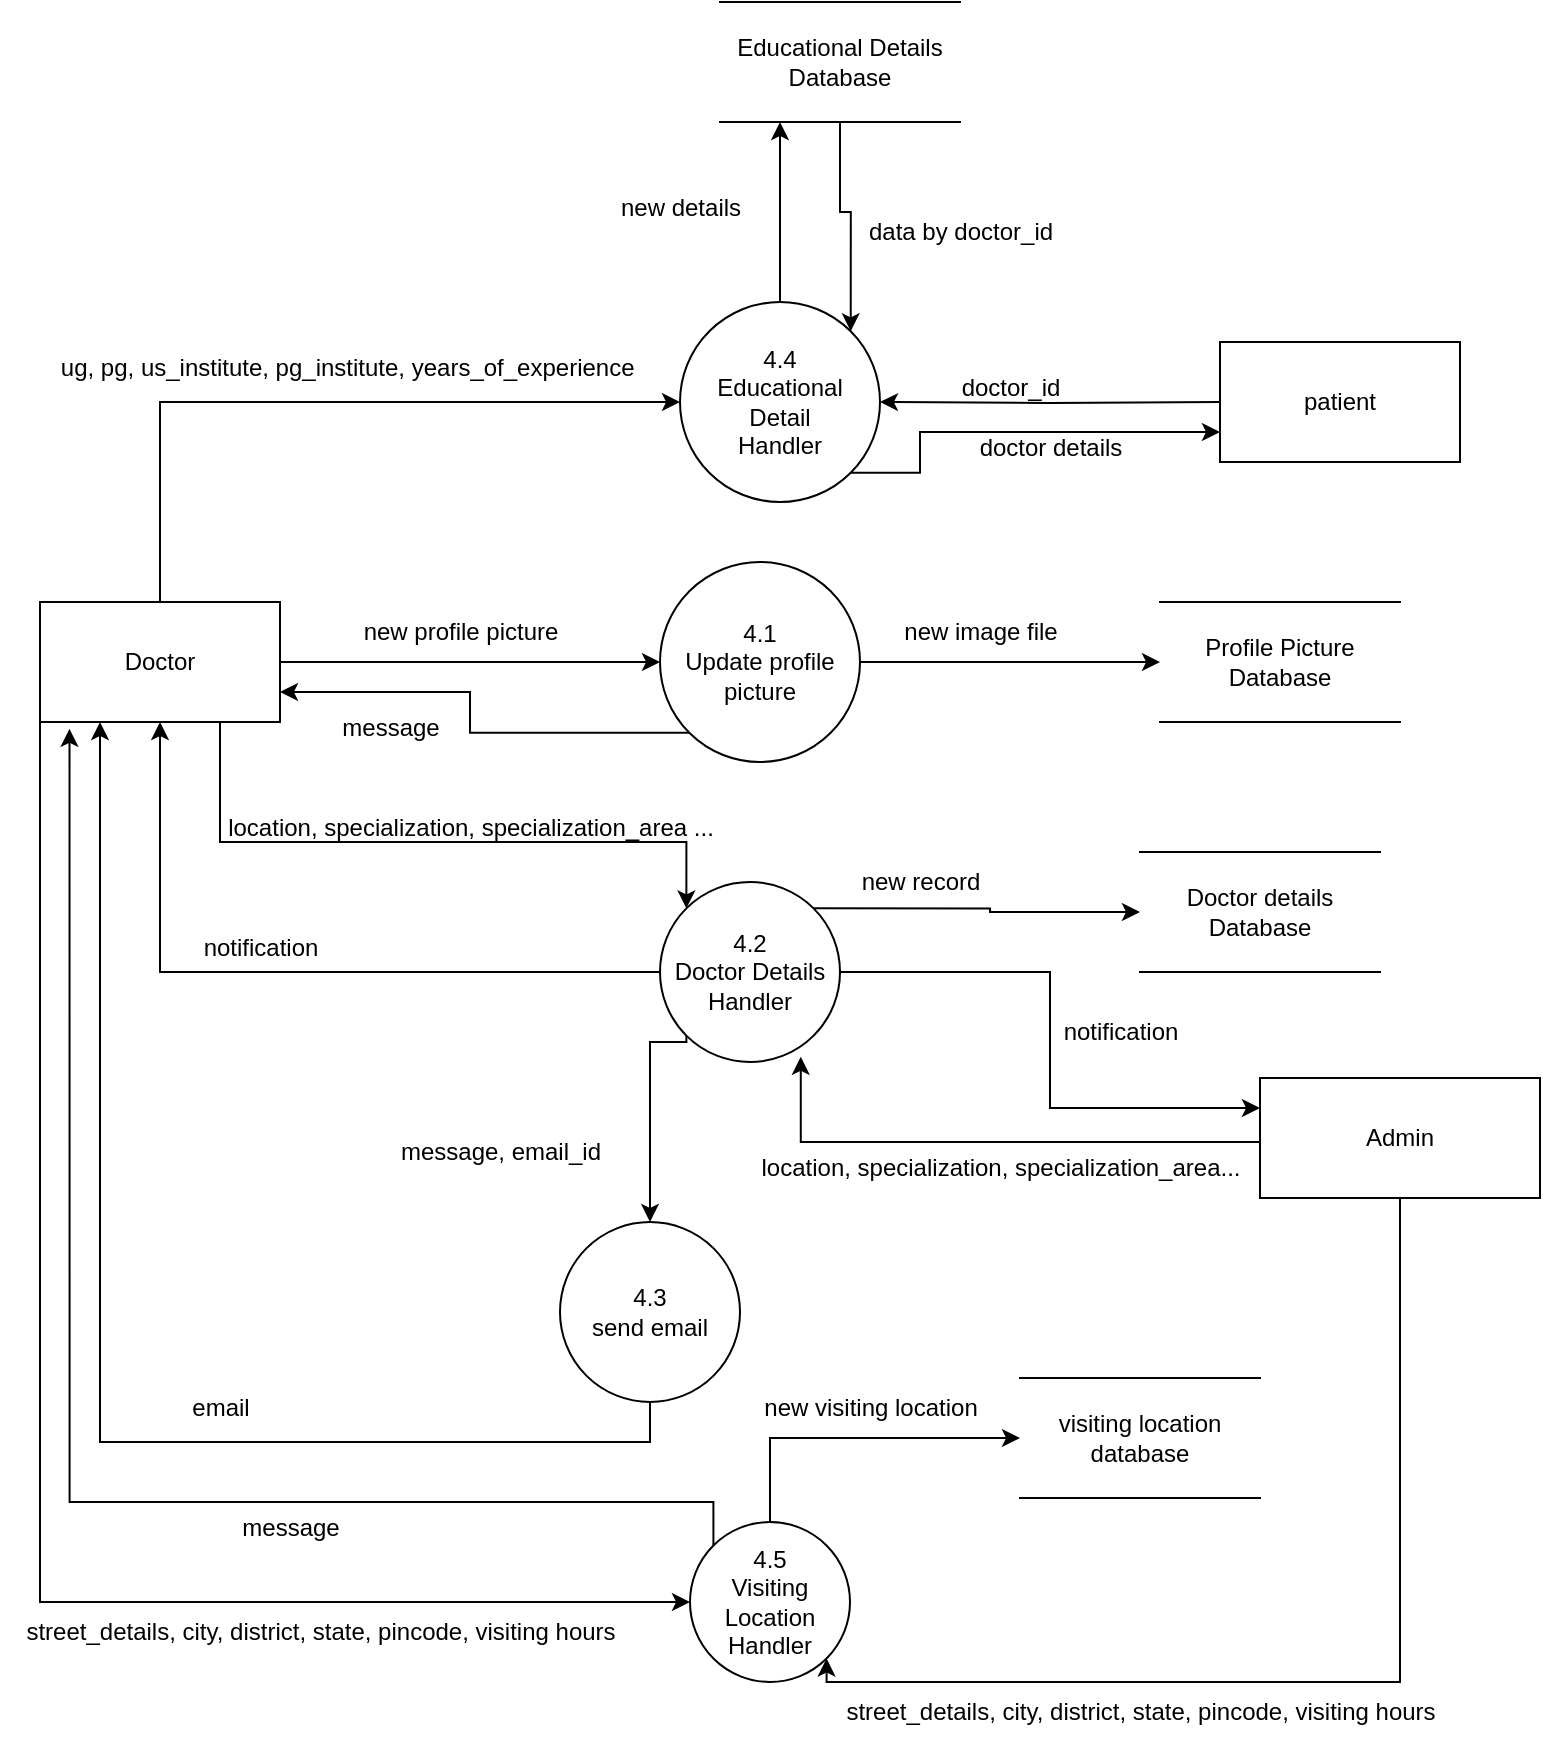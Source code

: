 <mxfile version="21.3.7">
  <diagram name="Page-1" id="Kr5jT5rG0GkvdRAlLRL2">
    <mxGraphModel dx="1290" dy="1677" grid="1" gridSize="10" guides="1" tooltips="1" connect="1" arrows="1" fold="1" page="1" pageScale="1" pageWidth="850" pageHeight="1100" math="0" shadow="0">
      <root>
        <mxCell id="0" />
        <mxCell id="1" parent="0" />
        <mxCell id="YoFFRBzRDRWQe1EzfV0v-7" style="edgeStyle=orthogonalEdgeStyle;rounded=0;orthogonalLoop=1;jettySize=auto;html=1;exitX=1;exitY=0.5;exitDx=0;exitDy=0;entryX=0;entryY=0.5;entryDx=0;entryDy=0;" parent="1" source="YoFFRBzRDRWQe1EzfV0v-1" target="YoFFRBzRDRWQe1EzfV0v-6" edge="1">
          <mxGeometry relative="1" as="geometry" />
        </mxCell>
        <mxCell id="YoFFRBzRDRWQe1EzfV0v-10" style="edgeStyle=orthogonalEdgeStyle;rounded=0;orthogonalLoop=1;jettySize=auto;html=1;exitX=0;exitY=1;exitDx=0;exitDy=0;entryX=1;entryY=0.75;entryDx=0;entryDy=0;" parent="1" source="YoFFRBzRDRWQe1EzfV0v-1" target="YoFFRBzRDRWQe1EzfV0v-3" edge="1">
          <mxGeometry relative="1" as="geometry" />
        </mxCell>
        <mxCell id="YoFFRBzRDRWQe1EzfV0v-1" value="4.1&lt;br&gt;Update profile&lt;br&gt;picture" style="ellipse;whiteSpace=wrap;html=1;aspect=fixed;" parent="1" vertex="1">
          <mxGeometry x="370" y="80" width="100" height="100" as="geometry" />
        </mxCell>
        <mxCell id="YoFFRBzRDRWQe1EzfV0v-4" style="edgeStyle=orthogonalEdgeStyle;rounded=0;orthogonalLoop=1;jettySize=auto;html=1;exitX=1;exitY=0.5;exitDx=0;exitDy=0;entryX=0;entryY=0.5;entryDx=0;entryDy=0;" parent="1" source="YoFFRBzRDRWQe1EzfV0v-3" target="YoFFRBzRDRWQe1EzfV0v-1" edge="1">
          <mxGeometry relative="1" as="geometry" />
        </mxCell>
        <mxCell id="YoFFRBzRDRWQe1EzfV0v-12" style="edgeStyle=orthogonalEdgeStyle;rounded=0;orthogonalLoop=1;jettySize=auto;html=1;exitX=0.75;exitY=1;exitDx=0;exitDy=0;entryX=0;entryY=1;entryDx=0;entryDy=0;" parent="1" source="YoFFRBzRDRWQe1EzfV0v-3" target="YoFFRBzRDRWQe1EzfV0v-9" edge="1">
          <mxGeometry relative="1" as="geometry">
            <Array as="points">
              <mxPoint x="150" y="220" />
              <mxPoint x="383" y="220" />
            </Array>
          </mxGeometry>
        </mxCell>
        <mxCell id="YoFFRBzRDRWQe1EzfV0v-32" style="edgeStyle=orthogonalEdgeStyle;rounded=0;orthogonalLoop=1;jettySize=auto;html=1;exitX=0;exitY=1;exitDx=0;exitDy=0;entryX=0;entryY=0.5;entryDx=0;entryDy=0;" parent="1" source="YoFFRBzRDRWQe1EzfV0v-3" target="YoFFRBzRDRWQe1EzfV0v-31" edge="1">
          <mxGeometry relative="1" as="geometry" />
        </mxCell>
        <mxCell id="YoFFRBzRDRWQe1EzfV0v-51" style="edgeStyle=orthogonalEdgeStyle;rounded=0;orthogonalLoop=1;jettySize=auto;html=1;exitX=0.5;exitY=0;exitDx=0;exitDy=0;entryX=0;entryY=0.5;entryDx=0;entryDy=0;" parent="1" source="YoFFRBzRDRWQe1EzfV0v-3" target="YoFFRBzRDRWQe1EzfV0v-43" edge="1">
          <mxGeometry relative="1" as="geometry" />
        </mxCell>
        <mxCell id="YoFFRBzRDRWQe1EzfV0v-3" value="Doctor" style="rounded=0;whiteSpace=wrap;html=1;" parent="1" vertex="1">
          <mxGeometry x="60" y="100" width="120" height="60" as="geometry" />
        </mxCell>
        <mxCell id="YoFFRBzRDRWQe1EzfV0v-5" value="new profile picture" style="text;html=1;align=center;verticalAlign=middle;resizable=0;points=[];autosize=1;strokeColor=none;fillColor=none;" parent="1" vertex="1">
          <mxGeometry x="210" y="100" width="120" height="30" as="geometry" />
        </mxCell>
        <mxCell id="YoFFRBzRDRWQe1EzfV0v-6" value="Profile Picture Database" style="shape=partialRectangle;whiteSpace=wrap;html=1;left=0;right=0;fillColor=none;" parent="1" vertex="1">
          <mxGeometry x="620" y="100" width="120" height="60" as="geometry" />
        </mxCell>
        <mxCell id="YoFFRBzRDRWQe1EzfV0v-8" value="new image file" style="text;html=1;align=center;verticalAlign=middle;resizable=0;points=[];autosize=1;strokeColor=none;fillColor=none;" parent="1" vertex="1">
          <mxGeometry x="480" y="100" width="100" height="30" as="geometry" />
        </mxCell>
        <mxCell id="YoFFRBzRDRWQe1EzfV0v-15" style="edgeStyle=orthogonalEdgeStyle;rounded=0;orthogonalLoop=1;jettySize=auto;html=1;exitX=0;exitY=0;exitDx=0;exitDy=0;entryX=0;entryY=0.5;entryDx=0;entryDy=0;" parent="1" source="YoFFRBzRDRWQe1EzfV0v-9" target="YoFFRBzRDRWQe1EzfV0v-14" edge="1">
          <mxGeometry relative="1" as="geometry" />
        </mxCell>
        <mxCell id="YoFFRBzRDRWQe1EzfV0v-19" style="edgeStyle=orthogonalEdgeStyle;rounded=0;orthogonalLoop=1;jettySize=auto;html=1;exitX=1;exitY=1;exitDx=0;exitDy=0;entryX=0;entryY=0.5;entryDx=0;entryDy=0;" parent="1" source="YoFFRBzRDRWQe1EzfV0v-9" target="YoFFRBzRDRWQe1EzfV0v-18" edge="1">
          <mxGeometry relative="1" as="geometry">
            <Array as="points">
              <mxPoint x="383" y="320" />
              <mxPoint x="365" y="320" />
            </Array>
          </mxGeometry>
        </mxCell>
        <mxCell id="YoFFRBzRDRWQe1EzfV0v-21" style="edgeStyle=orthogonalEdgeStyle;rounded=0;orthogonalLoop=1;jettySize=auto;html=1;exitX=0.5;exitY=1;exitDx=0;exitDy=0;entryX=0.5;entryY=1;entryDx=0;entryDy=0;" parent="1" source="YoFFRBzRDRWQe1EzfV0v-9" target="YoFFRBzRDRWQe1EzfV0v-3" edge="1">
          <mxGeometry relative="1" as="geometry" />
        </mxCell>
        <mxCell id="YoFFRBzRDRWQe1EzfV0v-28" style="edgeStyle=orthogonalEdgeStyle;rounded=0;orthogonalLoop=1;jettySize=auto;html=1;exitX=0.5;exitY=0;exitDx=0;exitDy=0;entryX=0;entryY=0.25;entryDx=0;entryDy=0;" parent="1" source="YoFFRBzRDRWQe1EzfV0v-9" target="YoFFRBzRDRWQe1EzfV0v-25" edge="1">
          <mxGeometry relative="1" as="geometry" />
        </mxCell>
        <mxCell id="YoFFRBzRDRWQe1EzfV0v-9" value="4.2&lt;br&gt;Doctor Details&lt;br&gt;Handler" style="ellipse;whiteSpace=wrap;html=1;aspect=fixed;direction=south;" parent="1" vertex="1">
          <mxGeometry x="370" y="240" width="90" height="90" as="geometry" />
        </mxCell>
        <mxCell id="YoFFRBzRDRWQe1EzfV0v-11" value="message" style="text;html=1;align=center;verticalAlign=middle;resizable=0;points=[];autosize=1;strokeColor=none;fillColor=none;" parent="1" vertex="1">
          <mxGeometry x="200" y="148" width="70" height="30" as="geometry" />
        </mxCell>
        <mxCell id="YoFFRBzRDRWQe1EzfV0v-13" value="location, specialization, specialization_area ..." style="text;html=1;align=center;verticalAlign=middle;resizable=0;points=[];autosize=1;strokeColor=none;fillColor=none;" parent="1" vertex="1">
          <mxGeometry x="140" y="198" width="270" height="30" as="geometry" />
        </mxCell>
        <mxCell id="YoFFRBzRDRWQe1EzfV0v-14" value="Doctor details&lt;br&gt;Database" style="shape=partialRectangle;whiteSpace=wrap;html=1;left=0;right=0;fillColor=none;" parent="1" vertex="1">
          <mxGeometry x="610" y="225" width="120" height="60" as="geometry" />
        </mxCell>
        <mxCell id="YoFFRBzRDRWQe1EzfV0v-16" value="new record" style="text;html=1;align=center;verticalAlign=middle;resizable=0;points=[];autosize=1;strokeColor=none;fillColor=none;" parent="1" vertex="1">
          <mxGeometry x="460" y="225" width="80" height="30" as="geometry" />
        </mxCell>
        <mxCell id="YoFFRBzRDRWQe1EzfV0v-23" style="edgeStyle=orthogonalEdgeStyle;rounded=0;orthogonalLoop=1;jettySize=auto;html=1;exitX=1;exitY=0.5;exitDx=0;exitDy=0;entryX=0.25;entryY=1;entryDx=0;entryDy=0;" parent="1" source="YoFFRBzRDRWQe1EzfV0v-18" target="YoFFRBzRDRWQe1EzfV0v-3" edge="1">
          <mxGeometry relative="1" as="geometry" />
        </mxCell>
        <mxCell id="YoFFRBzRDRWQe1EzfV0v-18" value="4.3&lt;br&gt;send email" style="ellipse;whiteSpace=wrap;html=1;aspect=fixed;direction=south;" parent="1" vertex="1">
          <mxGeometry x="320" y="410" width="90" height="90" as="geometry" />
        </mxCell>
        <mxCell id="YoFFRBzRDRWQe1EzfV0v-20" value="message, email_id" style="text;html=1;align=center;verticalAlign=middle;resizable=0;points=[];autosize=1;strokeColor=none;fillColor=none;" parent="1" vertex="1">
          <mxGeometry x="230" y="360" width="120" height="30" as="geometry" />
        </mxCell>
        <mxCell id="YoFFRBzRDRWQe1EzfV0v-22" value="notification" style="text;html=1;align=center;verticalAlign=middle;resizable=0;points=[];autosize=1;strokeColor=none;fillColor=none;" parent="1" vertex="1">
          <mxGeometry x="130" y="258" width="80" height="30" as="geometry" />
        </mxCell>
        <mxCell id="YoFFRBzRDRWQe1EzfV0v-24" value="email" style="text;html=1;align=center;verticalAlign=middle;resizable=0;points=[];autosize=1;strokeColor=none;fillColor=none;" parent="1" vertex="1">
          <mxGeometry x="125" y="488" width="50" height="30" as="geometry" />
        </mxCell>
        <mxCell id="YoFFRBzRDRWQe1EzfV0v-26" style="edgeStyle=orthogonalEdgeStyle;rounded=0;orthogonalLoop=1;jettySize=auto;html=1;entryX=0.971;entryY=0.218;entryDx=0;entryDy=0;entryPerimeter=0;" parent="1" source="YoFFRBzRDRWQe1EzfV0v-25" target="YoFFRBzRDRWQe1EzfV0v-9" edge="1">
          <mxGeometry relative="1" as="geometry">
            <Array as="points">
              <mxPoint x="440" y="370" />
            </Array>
          </mxGeometry>
        </mxCell>
        <mxCell id="YoFFRBzRDRWQe1EzfV0v-25" value="Admin" style="rounded=0;whiteSpace=wrap;html=1;" parent="1" vertex="1">
          <mxGeometry x="670" y="338" width="140" height="60" as="geometry" />
        </mxCell>
        <mxCell id="YoFFRBzRDRWQe1EzfV0v-27" value="location, specialization, specialization_area..." style="text;html=1;align=center;verticalAlign=middle;resizable=0;points=[];autosize=1;strokeColor=none;fillColor=none;" parent="1" vertex="1">
          <mxGeometry x="410" y="368" width="260" height="30" as="geometry" />
        </mxCell>
        <mxCell id="YoFFRBzRDRWQe1EzfV0v-29" value="notification" style="text;html=1;align=center;verticalAlign=middle;resizable=0;points=[];autosize=1;strokeColor=none;fillColor=none;" parent="1" vertex="1">
          <mxGeometry x="560" y="300" width="80" height="30" as="geometry" />
        </mxCell>
        <mxCell id="YoFFRBzRDRWQe1EzfV0v-35" style="edgeStyle=orthogonalEdgeStyle;rounded=0;orthogonalLoop=1;jettySize=auto;html=1;exitX=0.5;exitY=0;exitDx=0;exitDy=0;entryX=0;entryY=0.5;entryDx=0;entryDy=0;" parent="1" source="YoFFRBzRDRWQe1EzfV0v-31" target="YoFFRBzRDRWQe1EzfV0v-34" edge="1">
          <mxGeometry relative="1" as="geometry" />
        </mxCell>
        <mxCell id="YoFFRBzRDRWQe1EzfV0v-37" style="edgeStyle=orthogonalEdgeStyle;rounded=0;orthogonalLoop=1;jettySize=auto;html=1;exitX=0;exitY=0;exitDx=0;exitDy=0;entryX=0.123;entryY=1.057;entryDx=0;entryDy=0;entryPerimeter=0;" parent="1" source="YoFFRBzRDRWQe1EzfV0v-31" target="YoFFRBzRDRWQe1EzfV0v-3" edge="1">
          <mxGeometry relative="1" as="geometry">
            <Array as="points">
              <mxPoint x="397" y="550" />
              <mxPoint x="75" y="550" />
            </Array>
          </mxGeometry>
        </mxCell>
        <mxCell id="YoFFRBzRDRWQe1EzfV0v-41" style="edgeStyle=orthogonalEdgeStyle;rounded=0;orthogonalLoop=1;jettySize=auto;html=1;exitX=0.5;exitY=1;exitDx=0;exitDy=0;entryX=1;entryY=1;entryDx=0;entryDy=0;" parent="1" source="YoFFRBzRDRWQe1EzfV0v-25" target="YoFFRBzRDRWQe1EzfV0v-31" edge="1">
          <mxGeometry relative="1" as="geometry">
            <Array as="points">
              <mxPoint x="740" y="640" />
              <mxPoint x="453" y="640" />
            </Array>
          </mxGeometry>
        </mxCell>
        <mxCell id="YoFFRBzRDRWQe1EzfV0v-31" value="4.5&lt;br&gt;Visiting Location&lt;br&gt;Handler" style="ellipse;whiteSpace=wrap;html=1;aspect=fixed;" parent="1" vertex="1">
          <mxGeometry x="385" y="560" width="80" height="80" as="geometry" />
        </mxCell>
        <mxCell id="YoFFRBzRDRWQe1EzfV0v-33" value="street_details, city, district, state, pincode, visiting hours" style="text;html=1;align=center;verticalAlign=middle;resizable=0;points=[];autosize=1;strokeColor=none;fillColor=none;" parent="1" vertex="1">
          <mxGeometry x="40" y="600" width="320" height="30" as="geometry" />
        </mxCell>
        <mxCell id="YoFFRBzRDRWQe1EzfV0v-34" value="visiting location&lt;br&gt;database" style="shape=partialRectangle;whiteSpace=wrap;html=1;left=0;right=0;fillColor=none;" parent="1" vertex="1">
          <mxGeometry x="550" y="488" width="120" height="60" as="geometry" />
        </mxCell>
        <mxCell id="YoFFRBzRDRWQe1EzfV0v-36" value="new visiting location" style="text;html=1;align=center;verticalAlign=middle;resizable=0;points=[];autosize=1;strokeColor=none;fillColor=none;" parent="1" vertex="1">
          <mxGeometry x="410" y="488" width="130" height="30" as="geometry" />
        </mxCell>
        <mxCell id="YoFFRBzRDRWQe1EzfV0v-38" value="message" style="text;html=1;align=center;verticalAlign=middle;resizable=0;points=[];autosize=1;strokeColor=none;fillColor=none;" parent="1" vertex="1">
          <mxGeometry x="150" y="548" width="70" height="30" as="geometry" />
        </mxCell>
        <mxCell id="YoFFRBzRDRWQe1EzfV0v-40" value="street_details, city, district, state, pincode, visiting hours" style="text;html=1;align=center;verticalAlign=middle;resizable=0;points=[];autosize=1;strokeColor=none;fillColor=none;" parent="1" vertex="1">
          <mxGeometry x="450" y="640" width="320" height="30" as="geometry" />
        </mxCell>
        <mxCell id="YoFFRBzRDRWQe1EzfV0v-48" style="edgeStyle=orthogonalEdgeStyle;rounded=0;orthogonalLoop=1;jettySize=auto;html=1;exitX=1;exitY=1;exitDx=0;exitDy=0;entryX=0;entryY=0.75;entryDx=0;entryDy=0;" parent="1" source="YoFFRBzRDRWQe1EzfV0v-43" target="YoFFRBzRDRWQe1EzfV0v-47" edge="1">
          <mxGeometry relative="1" as="geometry">
            <Array as="points">
              <mxPoint x="500" y="35" />
              <mxPoint x="500" y="15" />
            </Array>
          </mxGeometry>
        </mxCell>
        <mxCell id="YoFFRBzRDRWQe1EzfV0v-56" style="edgeStyle=orthogonalEdgeStyle;rounded=0;orthogonalLoop=1;jettySize=auto;html=1;exitX=0.5;exitY=0;exitDx=0;exitDy=0;entryX=0.25;entryY=1;entryDx=0;entryDy=0;" parent="1" source="YoFFRBzRDRWQe1EzfV0v-43" target="YoFFRBzRDRWQe1EzfV0v-55" edge="1">
          <mxGeometry relative="1" as="geometry" />
        </mxCell>
        <mxCell id="YoFFRBzRDRWQe1EzfV0v-43" value="4.4&lt;br&gt;Educational&lt;br&gt;Detail&lt;br&gt;Handler" style="ellipse;whiteSpace=wrap;html=1;aspect=fixed;" parent="1" vertex="1">
          <mxGeometry x="380" y="-50" width="100" height="100" as="geometry" />
        </mxCell>
        <mxCell id="YoFFRBzRDRWQe1EzfV0v-45" style="edgeStyle=orthogonalEdgeStyle;rounded=0;orthogonalLoop=1;jettySize=auto;html=1;entryX=1;entryY=0.5;entryDx=0;entryDy=0;" parent="1" target="YoFFRBzRDRWQe1EzfV0v-43" edge="1">
          <mxGeometry relative="1" as="geometry">
            <mxPoint x="650" as="sourcePoint" />
          </mxGeometry>
        </mxCell>
        <mxCell id="YoFFRBzRDRWQe1EzfV0v-46" value="doctor_id" style="text;html=1;align=center;verticalAlign=middle;resizable=0;points=[];autosize=1;strokeColor=none;fillColor=none;" parent="1" vertex="1">
          <mxGeometry x="510" y="-22" width="70" height="30" as="geometry" />
        </mxCell>
        <mxCell id="YoFFRBzRDRWQe1EzfV0v-47" value="patient" style="rounded=0;whiteSpace=wrap;html=1;" parent="1" vertex="1">
          <mxGeometry x="650" y="-30" width="120" height="60" as="geometry" />
        </mxCell>
        <mxCell id="YoFFRBzRDRWQe1EzfV0v-49" value="doctor details" style="text;html=1;align=center;verticalAlign=middle;resizable=0;points=[];autosize=1;strokeColor=none;fillColor=none;" parent="1" vertex="1">
          <mxGeometry x="520" y="8" width="90" height="30" as="geometry" />
        </mxCell>
        <mxCell id="YoFFRBzRDRWQe1EzfV0v-54" value="ug, pg, us_institute, pg_institute, years_of_experience&amp;nbsp;" style="text;html=1;align=center;verticalAlign=middle;resizable=0;points=[];autosize=1;strokeColor=none;fillColor=none;" parent="1" vertex="1">
          <mxGeometry x="60" y="-32" width="310" height="30" as="geometry" />
        </mxCell>
        <mxCell id="YoFFRBzRDRWQe1EzfV0v-58" style="edgeStyle=orthogonalEdgeStyle;rounded=0;orthogonalLoop=1;jettySize=auto;html=1;exitX=0.5;exitY=1;exitDx=0;exitDy=0;entryX=1;entryY=0;entryDx=0;entryDy=0;" parent="1" source="YoFFRBzRDRWQe1EzfV0v-55" target="YoFFRBzRDRWQe1EzfV0v-43" edge="1">
          <mxGeometry relative="1" as="geometry" />
        </mxCell>
        <mxCell id="YoFFRBzRDRWQe1EzfV0v-55" value="Educational Details&lt;br&gt;Database" style="shape=partialRectangle;whiteSpace=wrap;html=1;left=0;right=0;fillColor=none;" parent="1" vertex="1">
          <mxGeometry x="400" y="-200" width="120" height="60" as="geometry" />
        </mxCell>
        <mxCell id="YoFFRBzRDRWQe1EzfV0v-57" value="new details" style="text;html=1;align=center;verticalAlign=middle;resizable=0;points=[];autosize=1;strokeColor=none;fillColor=none;" parent="1" vertex="1">
          <mxGeometry x="340" y="-112" width="80" height="30" as="geometry" />
        </mxCell>
        <mxCell id="YoFFRBzRDRWQe1EzfV0v-59" value="data by doctor_id" style="text;html=1;align=center;verticalAlign=middle;resizable=0;points=[];autosize=1;strokeColor=none;fillColor=none;" parent="1" vertex="1">
          <mxGeometry x="460" y="-100" width="120" height="30" as="geometry" />
        </mxCell>
      </root>
    </mxGraphModel>
  </diagram>
</mxfile>
